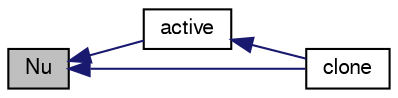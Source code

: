 digraph "Nu"
{
  bgcolor="transparent";
  edge [fontname="FreeSans",fontsize="10",labelfontname="FreeSans",labelfontsize="10"];
  node [fontname="FreeSans",fontsize="10",shape=record];
  rankdir="LR";
  Node20 [label="Nu",height=0.2,width=0.4,color="black", fillcolor="grey75", style="filled", fontcolor="black"];
  Node20 -> Node21 [dir="back",color="midnightblue",fontsize="10",style="solid",fontname="FreeSans"];
  Node21 [label="active",height=0.2,width=0.4,color="black",URL="$a24358.html#ad9735e23cb0888fb98e1c5893aecff7e",tooltip="Flag to indicate whether model activates heat transfer model. "];
  Node21 -> Node22 [dir="back",color="midnightblue",fontsize="10",style="solid",fontname="FreeSans"];
  Node22 [label="clone",height=0.2,width=0.4,color="black",URL="$a24358.html#a015858b0d482383b4d7beabfdec4d7a1",tooltip="Construct and return a clone. "];
  Node20 -> Node22 [dir="back",color="midnightblue",fontsize="10",style="solid",fontname="FreeSans"];
}
